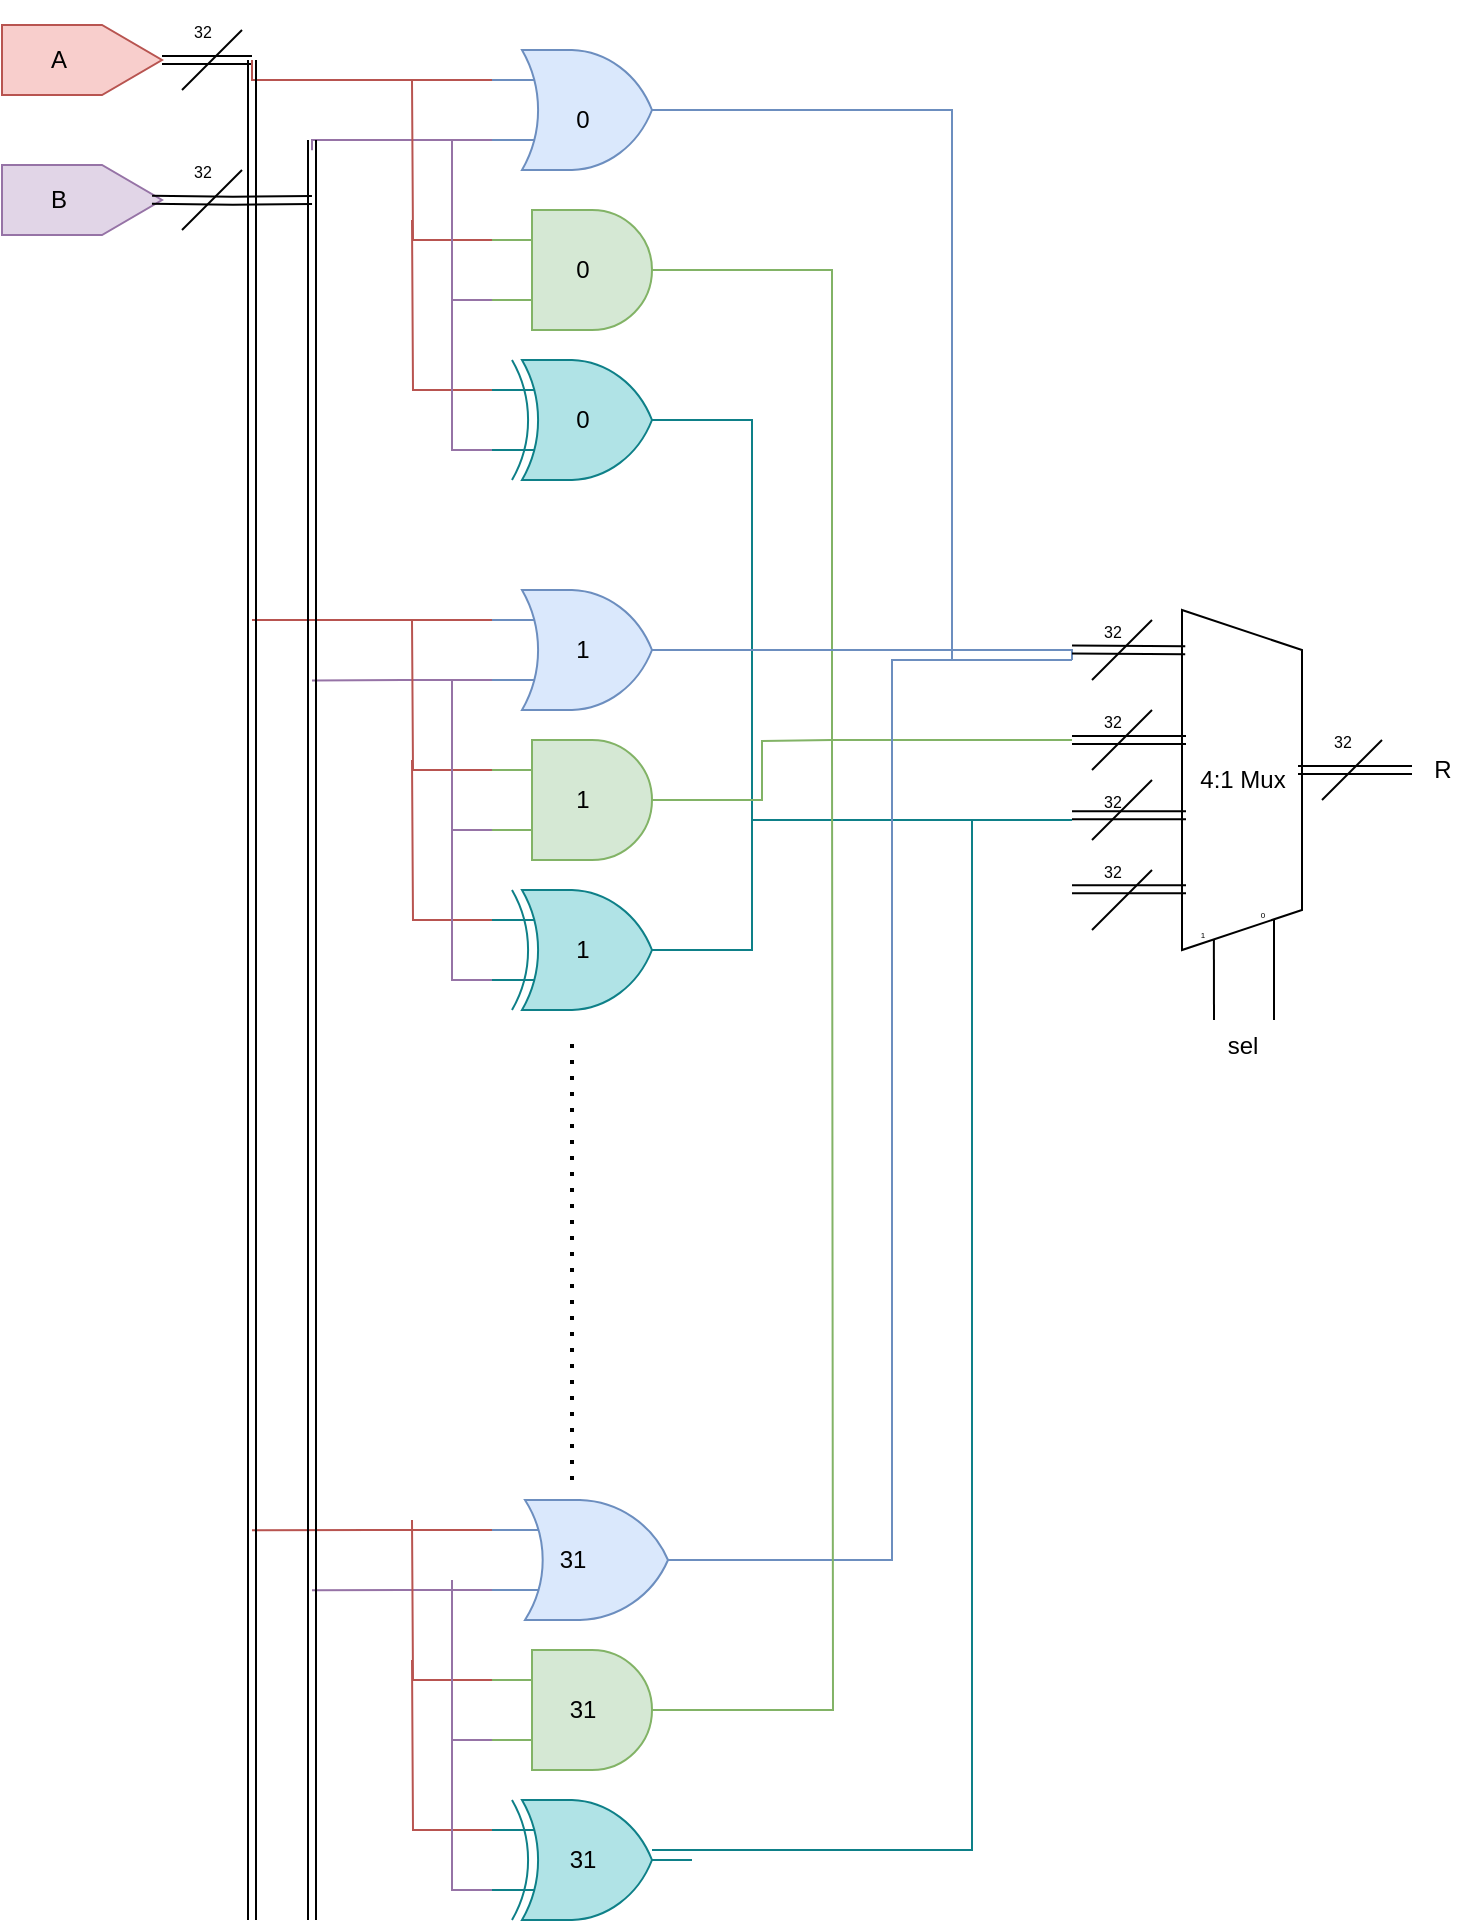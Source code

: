 <mxfile version="24.7.5">
  <diagram name="Page-1" id="Qlh_XA0-KrwhdjCGiX6F">
    <mxGraphModel dx="1760" dy="1090" grid="1" gridSize="10" guides="1" tooltips="1" connect="1" arrows="1" fold="1" page="1" pageScale="1" pageWidth="827" pageHeight="1169" math="0" shadow="0">
      <root>
        <mxCell id="0" />
        <mxCell id="1" parent="0" />
        <mxCell id="NyMUniim3CBgUQEtmCb4-32" style="edgeStyle=orthogonalEdgeStyle;rounded=0;orthogonalLoop=1;jettySize=auto;html=1;exitX=0.5;exitY=1;exitDx=0;exitDy=0;shape=link;" edge="1" parent="1" source="NyMUniim3CBgUQEtmCb4-2">
          <mxGeometry relative="1" as="geometry">
            <mxPoint x="400" y="110" as="targetPoint" />
          </mxGeometry>
        </mxCell>
        <mxCell id="NyMUniim3CBgUQEtmCb4-2" value="" style="shape=offPageConnector;whiteSpace=wrap;html=1;rotation=-90;fillColor=#f8cecc;strokeColor=#b85450;" vertex="1" parent="1">
          <mxGeometry x="297.5" y="70" width="35" height="80" as="geometry" />
        </mxCell>
        <mxCell id="NyMUniim3CBgUQEtmCb4-4" value="A" style="text;html=1;align=center;verticalAlign=middle;resizable=0;points=[];autosize=1;strokeColor=none;fillColor=none;" vertex="1" parent="1">
          <mxGeometry x="287.5" y="95" width="30" height="30" as="geometry" />
        </mxCell>
        <mxCell id="NyMUniim3CBgUQEtmCb4-5" value="" style="shape=offPageConnector;whiteSpace=wrap;html=1;rotation=-90;fillColor=#e1d5e7;strokeColor=#9673a6;" vertex="1" parent="1">
          <mxGeometry x="297.5" y="140" width="35" height="80" as="geometry" />
        </mxCell>
        <mxCell id="NyMUniim3CBgUQEtmCb4-6" value="B" style="text;html=1;align=center;verticalAlign=middle;resizable=0;points=[];autosize=1;strokeColor=none;fillColor=none;" vertex="1" parent="1">
          <mxGeometry x="287.5" y="165" width="30" height="30" as="geometry" />
        </mxCell>
        <mxCell id="NyMUniim3CBgUQEtmCb4-35" style="edgeStyle=orthogonalEdgeStyle;rounded=0;orthogonalLoop=1;jettySize=auto;html=1;exitX=0;exitY=0.25;exitDx=0;exitDy=0;exitPerimeter=0;endArrow=none;endFill=0;fillColor=#f8cecc;strokeColor=#b85450;" edge="1" parent="1" source="NyMUniim3CBgUQEtmCb4-7">
          <mxGeometry relative="1" as="geometry">
            <mxPoint x="400" y="110" as="targetPoint" />
            <Array as="points">
              <mxPoint x="400" y="120" />
            </Array>
          </mxGeometry>
        </mxCell>
        <mxCell id="NyMUniim3CBgUQEtmCb4-36" style="edgeStyle=orthogonalEdgeStyle;rounded=0;orthogonalLoop=1;jettySize=auto;html=1;exitX=0;exitY=0.75;exitDx=0;exitDy=0;exitPerimeter=0;endArrow=none;endFill=0;fillColor=#e1d5e7;strokeColor=#9673a6;" edge="1" parent="1" source="NyMUniim3CBgUQEtmCb4-7">
          <mxGeometry relative="1" as="geometry">
            <mxPoint x="430" y="155.182" as="targetPoint" />
            <Array as="points">
              <mxPoint x="430" y="150" />
            </Array>
          </mxGeometry>
        </mxCell>
        <mxCell id="NyMUniim3CBgUQEtmCb4-65" style="edgeStyle=orthogonalEdgeStyle;rounded=0;orthogonalLoop=1;jettySize=auto;html=1;exitX=1;exitY=0.5;exitDx=0;exitDy=0;exitPerimeter=0;fillColor=#dae8fc;strokeColor=#6c8ebf;endArrow=none;endFill=0;" edge="1" parent="1" source="NyMUniim3CBgUQEtmCb4-7">
          <mxGeometry relative="1" as="geometry">
            <mxPoint x="810" y="410" as="targetPoint" />
            <Array as="points">
              <mxPoint x="750" y="135" />
              <mxPoint x="750" y="410" />
            </Array>
          </mxGeometry>
        </mxCell>
        <mxCell id="NyMUniim3CBgUQEtmCb4-7" value="" style="verticalLabelPosition=bottom;shadow=0;dashed=0;align=center;html=1;verticalAlign=top;shape=mxgraph.electrical.logic_gates.logic_gate;operation=or;fillColor=#dae8fc;strokeColor=#6c8ebf;" vertex="1" parent="1">
          <mxGeometry x="520" y="105" width="100" height="60" as="geometry" />
        </mxCell>
        <mxCell id="NyMUniim3CBgUQEtmCb4-47" style="edgeStyle=orthogonalEdgeStyle;rounded=0;orthogonalLoop=1;jettySize=auto;html=1;exitX=0;exitY=0.25;exitDx=0;exitDy=0;exitPerimeter=0;endArrow=none;endFill=0;fillColor=#f8cecc;strokeColor=#b85450;" edge="1" parent="1" source="NyMUniim3CBgUQEtmCb4-11">
          <mxGeometry relative="1" as="geometry">
            <mxPoint x="480" y="120" as="targetPoint" />
          </mxGeometry>
        </mxCell>
        <mxCell id="NyMUniim3CBgUQEtmCb4-50" style="edgeStyle=orthogonalEdgeStyle;rounded=0;orthogonalLoop=1;jettySize=auto;html=1;exitX=0;exitY=0.75;exitDx=0;exitDy=0;exitPerimeter=0;endArrow=none;endFill=0;fillColor=#e1d5e7;strokeColor=#9673a6;" edge="1" parent="1" source="NyMUniim3CBgUQEtmCb4-11">
          <mxGeometry relative="1" as="geometry">
            <mxPoint x="500" y="150" as="targetPoint" />
          </mxGeometry>
        </mxCell>
        <mxCell id="NyMUniim3CBgUQEtmCb4-78" style="edgeStyle=orthogonalEdgeStyle;rounded=0;orthogonalLoop=1;jettySize=auto;html=1;endArrow=none;endFill=0;fillColor=#d5e8d4;strokeColor=#82b366;" edge="1" parent="1" source="NyMUniim3CBgUQEtmCb4-11">
          <mxGeometry relative="1" as="geometry">
            <mxPoint x="810" y="450" as="targetPoint" />
            <Array as="points">
              <mxPoint x="690" y="215" />
              <mxPoint x="690" y="450" />
            </Array>
          </mxGeometry>
        </mxCell>
        <mxCell id="NyMUniim3CBgUQEtmCb4-11" value="" style="verticalLabelPosition=bottom;shadow=0;dashed=0;align=center;html=1;verticalAlign=top;shape=mxgraph.electrical.logic_gates.logic_gate;operation=and;fillColor=#d5e8d4;strokeColor=#82b366;" vertex="1" parent="1">
          <mxGeometry x="520" y="185" width="100" height="60" as="geometry" />
        </mxCell>
        <mxCell id="NyMUniim3CBgUQEtmCb4-49" style="edgeStyle=orthogonalEdgeStyle;rounded=0;orthogonalLoop=1;jettySize=auto;html=1;exitX=0;exitY=0.25;exitDx=0;exitDy=0;exitPerimeter=0;endArrow=none;endFill=0;fillColor=#f8cecc;strokeColor=#b85450;" edge="1" parent="1" source="NyMUniim3CBgUQEtmCb4-13">
          <mxGeometry relative="1" as="geometry">
            <mxPoint x="480" y="190.0" as="targetPoint" />
          </mxGeometry>
        </mxCell>
        <mxCell id="NyMUniim3CBgUQEtmCb4-51" style="edgeStyle=orthogonalEdgeStyle;rounded=0;orthogonalLoop=1;jettySize=auto;html=1;exitX=0;exitY=0.75;exitDx=0;exitDy=0;exitPerimeter=0;endArrow=none;endFill=0;fillColor=#e1d5e7;strokeColor=#9673a6;" edge="1" parent="1" source="NyMUniim3CBgUQEtmCb4-13">
          <mxGeometry relative="1" as="geometry">
            <mxPoint x="500" y="220" as="targetPoint" />
          </mxGeometry>
        </mxCell>
        <mxCell id="NyMUniim3CBgUQEtmCb4-74" style="edgeStyle=orthogonalEdgeStyle;rounded=0;orthogonalLoop=1;jettySize=auto;html=1;fillColor=#b0e3e6;strokeColor=#0e8088;endArrow=none;endFill=0;" edge="1" parent="1" source="NyMUniim3CBgUQEtmCb4-13">
          <mxGeometry relative="1" as="geometry">
            <mxPoint x="810" y="490" as="targetPoint" />
            <Array as="points">
              <mxPoint x="650" y="290" />
              <mxPoint x="650" y="490" />
            </Array>
          </mxGeometry>
        </mxCell>
        <mxCell id="NyMUniim3CBgUQEtmCb4-13" value="" style="verticalLabelPosition=bottom;shadow=0;dashed=0;align=center;html=1;verticalAlign=top;shape=mxgraph.electrical.logic_gates.logic_gate;operation=xor;fillColor=#b0e3e6;strokeColor=#0e8088;" vertex="1" parent="1">
          <mxGeometry x="520" y="260" width="100" height="60" as="geometry" />
        </mxCell>
        <mxCell id="NyMUniim3CBgUQEtmCb4-41" style="edgeStyle=orthogonalEdgeStyle;rounded=0;orthogonalLoop=1;jettySize=auto;html=1;exitX=0;exitY=0.25;exitDx=0;exitDy=0;exitPerimeter=0;endArrow=none;endFill=0;fillColor=#f8cecc;strokeColor=#b85450;" edge="1" parent="1" source="NyMUniim3CBgUQEtmCb4-14">
          <mxGeometry relative="1" as="geometry">
            <mxPoint x="400" y="390" as="targetPoint" />
          </mxGeometry>
        </mxCell>
        <mxCell id="NyMUniim3CBgUQEtmCb4-42" style="edgeStyle=orthogonalEdgeStyle;rounded=0;orthogonalLoop=1;jettySize=auto;html=1;exitX=0;exitY=0.75;exitDx=0;exitDy=0;exitPerimeter=0;endArrow=none;endFill=0;fillColor=#e1d5e7;strokeColor=#9673a6;" edge="1" parent="1" source="NyMUniim3CBgUQEtmCb4-14">
          <mxGeometry relative="1" as="geometry">
            <mxPoint x="430" y="420.286" as="targetPoint" />
          </mxGeometry>
        </mxCell>
        <mxCell id="NyMUniim3CBgUQEtmCb4-66" style="edgeStyle=orthogonalEdgeStyle;rounded=0;orthogonalLoop=1;jettySize=auto;html=1;exitX=1;exitY=0.5;exitDx=0;exitDy=0;exitPerimeter=0;fillColor=#dae8fc;strokeColor=#6c8ebf;endArrow=none;endFill=0;" edge="1" parent="1" source="NyMUniim3CBgUQEtmCb4-14">
          <mxGeometry relative="1" as="geometry">
            <mxPoint x="810" y="410" as="targetPoint" />
            <Array as="points">
              <mxPoint x="810" y="405" />
            </Array>
          </mxGeometry>
        </mxCell>
        <mxCell id="NyMUniim3CBgUQEtmCb4-14" value="" style="verticalLabelPosition=bottom;shadow=0;dashed=0;align=center;html=1;verticalAlign=top;shape=mxgraph.electrical.logic_gates.logic_gate;operation=or;fillColor=#dae8fc;strokeColor=#6c8ebf;" vertex="1" parent="1">
          <mxGeometry x="520" y="375" width="100" height="60" as="geometry" />
        </mxCell>
        <mxCell id="NyMUniim3CBgUQEtmCb4-43" style="edgeStyle=orthogonalEdgeStyle;rounded=0;orthogonalLoop=1;jettySize=auto;html=1;exitX=0;exitY=0.25;exitDx=0;exitDy=0;exitPerimeter=0;endArrow=none;endFill=0;fillColor=#f8cecc;strokeColor=#b85450;" edge="1" parent="1" source="NyMUniim3CBgUQEtmCb4-15">
          <mxGeometry relative="1" as="geometry">
            <mxPoint x="480" y="390" as="targetPoint" />
          </mxGeometry>
        </mxCell>
        <mxCell id="NyMUniim3CBgUQEtmCb4-45" style="edgeStyle=orthogonalEdgeStyle;rounded=0;orthogonalLoop=1;jettySize=auto;html=1;exitX=0;exitY=0.75;exitDx=0;exitDy=0;exitPerimeter=0;endArrow=none;endFill=0;fillColor=#e1d5e7;strokeColor=#9673a6;" edge="1" parent="1" source="NyMUniim3CBgUQEtmCb4-15">
          <mxGeometry relative="1" as="geometry">
            <mxPoint x="500.0" y="420" as="targetPoint" />
          </mxGeometry>
        </mxCell>
        <mxCell id="NyMUniim3CBgUQEtmCb4-79" style="edgeStyle=orthogonalEdgeStyle;rounded=0;orthogonalLoop=1;jettySize=auto;html=1;exitX=1;exitY=0.5;exitDx=0;exitDy=0;exitPerimeter=0;endArrow=none;endFill=0;fillColor=#d5e8d4;strokeColor=#82b366;" edge="1" parent="1" source="NyMUniim3CBgUQEtmCb4-15">
          <mxGeometry relative="1" as="geometry">
            <mxPoint x="690.0" y="450" as="targetPoint" />
          </mxGeometry>
        </mxCell>
        <mxCell id="NyMUniim3CBgUQEtmCb4-15" value="" style="verticalLabelPosition=bottom;shadow=0;dashed=0;align=center;html=1;verticalAlign=top;shape=mxgraph.electrical.logic_gates.logic_gate;operation=and;fillColor=#d5e8d4;strokeColor=#82b366;" vertex="1" parent="1">
          <mxGeometry x="520" y="450" width="100" height="60" as="geometry" />
        </mxCell>
        <mxCell id="NyMUniim3CBgUQEtmCb4-44" style="edgeStyle=orthogonalEdgeStyle;rounded=0;orthogonalLoop=1;jettySize=auto;html=1;exitX=0;exitY=0.25;exitDx=0;exitDy=0;exitPerimeter=0;endArrow=none;endFill=0;fillColor=#f8cecc;strokeColor=#b85450;" edge="1" parent="1" source="NyMUniim3CBgUQEtmCb4-16">
          <mxGeometry relative="1" as="geometry">
            <mxPoint x="480" y="460" as="targetPoint" />
          </mxGeometry>
        </mxCell>
        <mxCell id="NyMUniim3CBgUQEtmCb4-46" style="edgeStyle=orthogonalEdgeStyle;rounded=0;orthogonalLoop=1;jettySize=auto;html=1;exitX=0;exitY=0.75;exitDx=0;exitDy=0;exitPerimeter=0;endArrow=none;endFill=0;fillColor=#e1d5e7;strokeColor=#9673a6;" edge="1" parent="1" source="NyMUniim3CBgUQEtmCb4-16">
          <mxGeometry relative="1" as="geometry">
            <mxPoint x="500.0" y="490" as="targetPoint" />
          </mxGeometry>
        </mxCell>
        <mxCell id="NyMUniim3CBgUQEtmCb4-76" style="edgeStyle=orthogonalEdgeStyle;rounded=0;orthogonalLoop=1;jettySize=auto;html=1;fillColor=#b0e3e6;strokeColor=#0e8088;endArrow=none;endFill=0;" edge="1" parent="1" source="NyMUniim3CBgUQEtmCb4-16">
          <mxGeometry relative="1" as="geometry">
            <mxPoint x="810" y="490" as="targetPoint" />
            <Array as="points">
              <mxPoint x="650" y="555" />
              <mxPoint x="650" y="490" />
            </Array>
          </mxGeometry>
        </mxCell>
        <mxCell id="NyMUniim3CBgUQEtmCb4-16" value="" style="verticalLabelPosition=bottom;shadow=0;dashed=0;align=center;html=1;verticalAlign=top;shape=mxgraph.electrical.logic_gates.logic_gate;operation=xor;fillColor=#b0e3e6;strokeColor=#0e8088;" vertex="1" parent="1">
          <mxGeometry x="520" y="525" width="100" height="60" as="geometry" />
        </mxCell>
        <mxCell id="NyMUniim3CBgUQEtmCb4-52" style="edgeStyle=orthogonalEdgeStyle;rounded=0;orthogonalLoop=1;jettySize=auto;html=1;exitX=0;exitY=0.25;exitDx=0;exitDy=0;exitPerimeter=0;endArrow=none;endFill=0;fillColor=#f8cecc;strokeColor=#b85450;" edge="1" parent="1" source="NyMUniim3CBgUQEtmCb4-17">
          <mxGeometry relative="1" as="geometry">
            <mxPoint x="400" y="845.083" as="targetPoint" />
          </mxGeometry>
        </mxCell>
        <mxCell id="NyMUniim3CBgUQEtmCb4-53" style="edgeStyle=orthogonalEdgeStyle;rounded=0;orthogonalLoop=1;jettySize=auto;html=1;exitX=0;exitY=0.75;exitDx=0;exitDy=0;exitPerimeter=0;endArrow=none;endFill=0;fillColor=#e1d5e7;strokeColor=#9673a6;" edge="1" parent="1" source="NyMUniim3CBgUQEtmCb4-17">
          <mxGeometry relative="1" as="geometry">
            <mxPoint x="430" y="875.083" as="targetPoint" />
          </mxGeometry>
        </mxCell>
        <mxCell id="NyMUniim3CBgUQEtmCb4-67" style="edgeStyle=orthogonalEdgeStyle;rounded=0;orthogonalLoop=1;jettySize=auto;html=1;fillColor=#dae8fc;strokeColor=#6c8ebf;endArrow=none;endFill=0;" edge="1" parent="1">
          <mxGeometry relative="1" as="geometry">
            <mxPoint x="760" y="410" as="targetPoint" />
            <mxPoint x="640" y="859.974" as="sourcePoint" />
            <Array as="points">
              <mxPoint x="720" y="860" />
              <mxPoint x="720" y="410" />
            </Array>
          </mxGeometry>
        </mxCell>
        <mxCell id="NyMUniim3CBgUQEtmCb4-77" style="edgeStyle=orthogonalEdgeStyle;rounded=0;orthogonalLoop=1;jettySize=auto;html=1;exitX=1;exitY=0.5;exitDx=0;exitDy=0;exitPerimeter=0;fillColor=#dae8fc;strokeColor=#6c8ebf;endArrow=none;endFill=0;" edge="1" parent="1" source="NyMUniim3CBgUQEtmCb4-17">
          <mxGeometry relative="1" as="geometry">
            <mxPoint x="650.0" y="859.778" as="targetPoint" />
          </mxGeometry>
        </mxCell>
        <mxCell id="NyMUniim3CBgUQEtmCb4-17" value="" style="verticalLabelPosition=bottom;shadow=0;dashed=0;align=center;html=1;verticalAlign=top;shape=mxgraph.electrical.logic_gates.logic_gate;operation=or;fillColor=#dae8fc;strokeColor=#6c8ebf;" vertex="1" parent="1">
          <mxGeometry x="520" y="830" width="110" height="60" as="geometry" />
        </mxCell>
        <mxCell id="NyMUniim3CBgUQEtmCb4-54" style="edgeStyle=orthogonalEdgeStyle;rounded=0;orthogonalLoop=1;jettySize=auto;html=1;exitX=0;exitY=0.25;exitDx=0;exitDy=0;exitPerimeter=0;endArrow=none;endFill=0;fillColor=#f8cecc;strokeColor=#b85450;" edge="1" parent="1" source="NyMUniim3CBgUQEtmCb4-18">
          <mxGeometry relative="1" as="geometry">
            <mxPoint x="480" y="840" as="targetPoint" />
          </mxGeometry>
        </mxCell>
        <mxCell id="NyMUniim3CBgUQEtmCb4-56" style="edgeStyle=orthogonalEdgeStyle;rounded=0;orthogonalLoop=1;jettySize=auto;html=1;exitX=0;exitY=0.75;exitDx=0;exitDy=0;exitPerimeter=0;endArrow=none;endFill=0;fillColor=#e1d5e7;strokeColor=#9673a6;" edge="1" parent="1" source="NyMUniim3CBgUQEtmCb4-18">
          <mxGeometry relative="1" as="geometry">
            <mxPoint x="500.0" y="870" as="targetPoint" />
          </mxGeometry>
        </mxCell>
        <mxCell id="NyMUniim3CBgUQEtmCb4-80" style="edgeStyle=orthogonalEdgeStyle;rounded=0;orthogonalLoop=1;jettySize=auto;html=1;endArrow=none;endFill=0;fillColor=#d5e8d4;strokeColor=#82b366;" edge="1" parent="1" source="NyMUniim3CBgUQEtmCb4-18">
          <mxGeometry relative="1" as="geometry">
            <mxPoint x="690.0" y="447.895" as="targetPoint" />
          </mxGeometry>
        </mxCell>
        <mxCell id="NyMUniim3CBgUQEtmCb4-18" value="" style="verticalLabelPosition=bottom;shadow=0;dashed=0;align=center;html=1;verticalAlign=top;shape=mxgraph.electrical.logic_gates.logic_gate;operation=and;fillColor=#d5e8d4;strokeColor=#82b366;" vertex="1" parent="1">
          <mxGeometry x="520" y="905" width="100" height="60" as="geometry" />
        </mxCell>
        <mxCell id="NyMUniim3CBgUQEtmCb4-55" style="edgeStyle=orthogonalEdgeStyle;rounded=0;orthogonalLoop=1;jettySize=auto;html=1;exitX=0;exitY=0.25;exitDx=0;exitDy=0;exitPerimeter=0;endArrow=none;endFill=0;fillColor=#f8cecc;strokeColor=#b85450;" edge="1" parent="1" source="NyMUniim3CBgUQEtmCb4-19">
          <mxGeometry relative="1" as="geometry">
            <mxPoint x="480" y="910" as="targetPoint" />
          </mxGeometry>
        </mxCell>
        <mxCell id="NyMUniim3CBgUQEtmCb4-57" style="edgeStyle=orthogonalEdgeStyle;rounded=0;orthogonalLoop=1;jettySize=auto;html=1;exitX=0;exitY=0.75;exitDx=0;exitDy=0;exitPerimeter=0;endArrow=none;endFill=0;fillColor=#e1d5e7;strokeColor=#9673a6;" edge="1" parent="1" source="NyMUniim3CBgUQEtmCb4-19">
          <mxGeometry relative="1" as="geometry">
            <mxPoint x="500.0" y="940" as="targetPoint" />
          </mxGeometry>
        </mxCell>
        <mxCell id="NyMUniim3CBgUQEtmCb4-71" style="edgeStyle=orthogonalEdgeStyle;rounded=0;orthogonalLoop=1;jettySize=auto;html=1;fillColor=#b0e3e6;strokeColor=#0e8088;endArrow=none;endFill=0;" edge="1" parent="1">
          <mxGeometry relative="1" as="geometry">
            <mxPoint x="810" y="490" as="targetPoint" />
            <mxPoint x="600" y="1005.029" as="sourcePoint" />
            <Array as="points">
              <mxPoint x="760" y="1005" />
              <mxPoint x="760" y="490" />
            </Array>
          </mxGeometry>
        </mxCell>
        <mxCell id="NyMUniim3CBgUQEtmCb4-19" value="" style="verticalLabelPosition=bottom;shadow=0;dashed=0;align=center;html=1;verticalAlign=top;shape=mxgraph.electrical.logic_gates.logic_gate;operation=xor;fillColor=#b0e3e6;strokeColor=#0e8088;" vertex="1" parent="1">
          <mxGeometry x="520" y="980" width="100" height="60" as="geometry" />
        </mxCell>
        <mxCell id="NyMUniim3CBgUQEtmCb4-20" value="" style="endArrow=none;dashed=1;html=1;dashPattern=1 3;strokeWidth=2;rounded=0;" edge="1" parent="1">
          <mxGeometry width="50" height="50" relative="1" as="geometry">
            <mxPoint x="560" y="820" as="sourcePoint" />
            <mxPoint x="560" y="600" as="targetPoint" />
          </mxGeometry>
        </mxCell>
        <mxCell id="NyMUniim3CBgUQEtmCb4-21" value="0" style="text;html=1;align=center;verticalAlign=middle;resizable=0;points=[];autosize=1;strokeColor=none;fillColor=none;" vertex="1" parent="1">
          <mxGeometry x="550" y="125" width="30" height="30" as="geometry" />
        </mxCell>
        <mxCell id="NyMUniim3CBgUQEtmCb4-22" value="0" style="text;html=1;align=center;verticalAlign=middle;resizable=0;points=[];autosize=1;strokeColor=none;fillColor=none;" vertex="1" parent="1">
          <mxGeometry x="550" y="200" width="30" height="30" as="geometry" />
        </mxCell>
        <mxCell id="NyMUniim3CBgUQEtmCb4-23" value="0" style="text;html=1;align=center;verticalAlign=middle;resizable=0;points=[];autosize=1;strokeColor=none;fillColor=none;" vertex="1" parent="1">
          <mxGeometry x="550" y="275" width="30" height="30" as="geometry" />
        </mxCell>
        <mxCell id="NyMUniim3CBgUQEtmCb4-24" value="1" style="text;html=1;align=center;verticalAlign=middle;resizable=0;points=[];autosize=1;strokeColor=none;fillColor=none;" vertex="1" parent="1">
          <mxGeometry x="550" y="390" width="30" height="30" as="geometry" />
        </mxCell>
        <mxCell id="NyMUniim3CBgUQEtmCb4-25" value="1" style="text;html=1;align=center;verticalAlign=middle;resizable=0;points=[];autosize=1;fillColor=none;" vertex="1" parent="1">
          <mxGeometry x="550" y="465" width="30" height="30" as="geometry" />
        </mxCell>
        <mxCell id="NyMUniim3CBgUQEtmCb4-26" value="1" style="text;html=1;align=center;verticalAlign=middle;resizable=0;points=[];autosize=1;strokeColor=none;fillColor=none;" vertex="1" parent="1">
          <mxGeometry x="550" y="540" width="30" height="30" as="geometry" />
        </mxCell>
        <mxCell id="NyMUniim3CBgUQEtmCb4-27" value="31" style="text;html=1;align=center;verticalAlign=middle;resizable=0;points=[];autosize=1;strokeColor=none;fillColor=none;" vertex="1" parent="1">
          <mxGeometry x="540" y="845" width="40" height="30" as="geometry" />
        </mxCell>
        <mxCell id="NyMUniim3CBgUQEtmCb4-28" value="31" style="text;html=1;align=center;verticalAlign=middle;resizable=0;points=[];autosize=1;strokeColor=none;fillColor=none;" vertex="1" parent="1">
          <mxGeometry x="545" y="920" width="40" height="30" as="geometry" />
        </mxCell>
        <mxCell id="NyMUniim3CBgUQEtmCb4-29" value="31" style="text;html=1;align=center;verticalAlign=middle;resizable=0;points=[];autosize=1;strokeColor=none;fillColor=none;" vertex="1" parent="1">
          <mxGeometry x="545" y="995" width="40" height="30" as="geometry" />
        </mxCell>
        <mxCell id="NyMUniim3CBgUQEtmCb4-30" value="" style="endArrow=none;html=1;rounded=0;shape=link;" edge="1" parent="1">
          <mxGeometry width="50" height="50" relative="1" as="geometry">
            <mxPoint x="400" y="1040" as="sourcePoint" />
            <mxPoint x="400" y="110" as="targetPoint" />
          </mxGeometry>
        </mxCell>
        <mxCell id="NyMUniim3CBgUQEtmCb4-33" value="" style="endArrow=none;html=1;rounded=0;shape=link;" edge="1" parent="1">
          <mxGeometry width="50" height="50" relative="1" as="geometry">
            <mxPoint x="430" y="1040" as="sourcePoint" />
            <mxPoint x="430" y="150" as="targetPoint" />
          </mxGeometry>
        </mxCell>
        <mxCell id="NyMUniim3CBgUQEtmCb4-34" style="edgeStyle=orthogonalEdgeStyle;rounded=0;orthogonalLoop=1;jettySize=auto;html=1;exitX=0.5;exitY=1;exitDx=0;exitDy=0;shape=link;" edge="1" parent="1">
          <mxGeometry relative="1" as="geometry">
            <mxPoint x="430" y="180" as="targetPoint" />
            <mxPoint x="350" y="179.87" as="sourcePoint" />
          </mxGeometry>
        </mxCell>
        <mxCell id="NyMUniim3CBgUQEtmCb4-58" value="" style="shape=trapezoid;perimeter=trapezoidPerimeter;whiteSpace=wrap;html=1;fixedSize=1;rotation=90;" vertex="1" parent="1">
          <mxGeometry x="810" y="440" width="170" height="60" as="geometry" />
        </mxCell>
        <mxCell id="NyMUniim3CBgUQEtmCb4-60" value="" style="endArrow=none;html=1;rounded=0;entryX=0.167;entryY=0.973;entryDx=0;entryDy=0;entryPerimeter=0;shape=link;" edge="1" parent="1">
          <mxGeometry width="50" height="50" relative="1" as="geometry">
            <mxPoint x="810" y="404.79" as="sourcePoint" />
            <mxPoint x="866.62" y="405.18" as="targetPoint" />
          </mxGeometry>
        </mxCell>
        <mxCell id="NyMUniim3CBgUQEtmCb4-61" value="" style="endArrow=none;html=1;rounded=0;entryX=0.167;entryY=0.973;entryDx=0;entryDy=0;entryPerimeter=0;shape=link;" edge="1" parent="1">
          <mxGeometry width="50" height="50" relative="1" as="geometry">
            <mxPoint x="810" y="450" as="sourcePoint" />
            <mxPoint x="867" y="450" as="targetPoint" />
          </mxGeometry>
        </mxCell>
        <mxCell id="NyMUniim3CBgUQEtmCb4-62" value="" style="endArrow=none;html=1;rounded=0;entryX=0.167;entryY=0.973;entryDx=0;entryDy=0;entryPerimeter=0;shape=link;" edge="1" parent="1">
          <mxGeometry width="50" height="50" relative="1" as="geometry">
            <mxPoint x="810" y="487.65" as="sourcePoint" />
            <mxPoint x="867" y="487.65" as="targetPoint" />
          </mxGeometry>
        </mxCell>
        <mxCell id="NyMUniim3CBgUQEtmCb4-63" value="" style="endArrow=none;html=1;rounded=0;entryX=0.167;entryY=0.973;entryDx=0;entryDy=0;entryPerimeter=0;shape=link;" edge="1" parent="1">
          <mxGeometry width="50" height="50" relative="1" as="geometry">
            <mxPoint x="810" y="524.65" as="sourcePoint" />
            <mxPoint x="867" y="524.65" as="targetPoint" />
          </mxGeometry>
        </mxCell>
        <mxCell id="NyMUniim3CBgUQEtmCb4-64" value="4:1 Mux" style="text;html=1;align=center;verticalAlign=middle;resizable=0;points=[];autosize=1;strokeColor=none;fillColor=none;" vertex="1" parent="1">
          <mxGeometry x="860" y="455" width="70" height="30" as="geometry" />
        </mxCell>
        <mxCell id="NyMUniim3CBgUQEtmCb4-81" value="" style="endArrow=none;html=1;rounded=0;entryX=0.167;entryY=0.973;entryDx=0;entryDy=0;entryPerimeter=0;shape=link;" edge="1" parent="1">
          <mxGeometry width="50" height="50" relative="1" as="geometry">
            <mxPoint x="923" y="465" as="sourcePoint" />
            <mxPoint x="980" y="465" as="targetPoint" />
          </mxGeometry>
        </mxCell>
        <mxCell id="NyMUniim3CBgUQEtmCb4-82" value="" style="endArrow=none;html=1;rounded=0;" edge="1" parent="1">
          <mxGeometry width="50" height="50" relative="1" as="geometry">
            <mxPoint x="820" y="420" as="sourcePoint" />
            <mxPoint x="850" y="390" as="targetPoint" />
          </mxGeometry>
        </mxCell>
        <mxCell id="NyMUniim3CBgUQEtmCb4-83" value="" style="endArrow=none;html=1;rounded=0;" edge="1" parent="1">
          <mxGeometry width="50" height="50" relative="1" as="geometry">
            <mxPoint x="820" y="465" as="sourcePoint" />
            <mxPoint x="850" y="435" as="targetPoint" />
          </mxGeometry>
        </mxCell>
        <mxCell id="NyMUniim3CBgUQEtmCb4-84" value="" style="endArrow=none;html=1;rounded=0;" edge="1" parent="1">
          <mxGeometry width="50" height="50" relative="1" as="geometry">
            <mxPoint x="820" y="500" as="sourcePoint" />
            <mxPoint x="850" y="470" as="targetPoint" />
          </mxGeometry>
        </mxCell>
        <mxCell id="NyMUniim3CBgUQEtmCb4-85" value="" style="endArrow=none;html=1;rounded=0;" edge="1" parent="1">
          <mxGeometry width="50" height="50" relative="1" as="geometry">
            <mxPoint x="820" y="545" as="sourcePoint" />
            <mxPoint x="850" y="515" as="targetPoint" />
          </mxGeometry>
        </mxCell>
        <mxCell id="NyMUniim3CBgUQEtmCb4-86" value="&lt;font style=&quot;font-size: 8px;&quot;&gt;32&lt;/font&gt;" style="text;html=1;align=center;verticalAlign=middle;resizable=0;points=[];autosize=1;strokeColor=none;fillColor=none;" vertex="1" parent="1">
          <mxGeometry x="815" y="380" width="30" height="30" as="geometry" />
        </mxCell>
        <mxCell id="NyMUniim3CBgUQEtmCb4-88" value="&lt;font style=&quot;font-size: 8px;&quot;&gt;32&lt;/font&gt;" style="text;html=1;align=center;verticalAlign=middle;resizable=0;points=[];autosize=1;strokeColor=none;fillColor=none;" vertex="1" parent="1">
          <mxGeometry x="815" y="425" width="30" height="30" as="geometry" />
        </mxCell>
        <mxCell id="NyMUniim3CBgUQEtmCb4-89" value="&lt;font style=&quot;font-size: 8px;&quot;&gt;32&lt;/font&gt;" style="text;html=1;align=center;verticalAlign=middle;resizable=0;points=[];autosize=1;strokeColor=none;fillColor=none;" vertex="1" parent="1">
          <mxGeometry x="815" y="465" width="30" height="30" as="geometry" />
        </mxCell>
        <mxCell id="NyMUniim3CBgUQEtmCb4-90" value="&lt;font style=&quot;font-size: 8px;&quot;&gt;32&lt;/font&gt;" style="text;html=1;align=center;verticalAlign=middle;resizable=0;points=[];autosize=1;strokeColor=none;fillColor=none;" vertex="1" parent="1">
          <mxGeometry x="815" y="500" width="30" height="30" as="geometry" />
        </mxCell>
        <mxCell id="NyMUniim3CBgUQEtmCb4-91" value="" style="endArrow=none;html=1;rounded=0;" edge="1" parent="1">
          <mxGeometry width="50" height="50" relative="1" as="geometry">
            <mxPoint x="935" y="480" as="sourcePoint" />
            <mxPoint x="965" y="450" as="targetPoint" />
          </mxGeometry>
        </mxCell>
        <mxCell id="NyMUniim3CBgUQEtmCb4-92" value="&lt;font style=&quot;font-size: 8px;&quot;&gt;32&lt;/font&gt;" style="text;html=1;align=center;verticalAlign=middle;resizable=0;points=[];autosize=1;strokeColor=none;fillColor=none;" vertex="1" parent="1">
          <mxGeometry x="930" y="435" width="30" height="30" as="geometry" />
        </mxCell>
        <mxCell id="NyMUniim3CBgUQEtmCb4-93" value="" style="endArrow=none;html=1;rounded=0;" edge="1" parent="1">
          <mxGeometry width="50" height="50" relative="1" as="geometry">
            <mxPoint x="365" y="125" as="sourcePoint" />
            <mxPoint x="395" y="95" as="targetPoint" />
          </mxGeometry>
        </mxCell>
        <mxCell id="NyMUniim3CBgUQEtmCb4-94" value="&lt;font style=&quot;font-size: 8px;&quot;&gt;32&lt;/font&gt;" style="text;html=1;align=center;verticalAlign=middle;resizable=0;points=[];autosize=1;strokeColor=none;fillColor=none;" vertex="1" parent="1">
          <mxGeometry x="360" y="80" width="30" height="30" as="geometry" />
        </mxCell>
        <mxCell id="NyMUniim3CBgUQEtmCb4-95" value="" style="endArrow=none;html=1;rounded=0;" edge="1" parent="1">
          <mxGeometry width="50" height="50" relative="1" as="geometry">
            <mxPoint x="365" y="195" as="sourcePoint" />
            <mxPoint x="395" y="165" as="targetPoint" />
          </mxGeometry>
        </mxCell>
        <mxCell id="NyMUniim3CBgUQEtmCb4-96" value="&lt;font style=&quot;font-size: 8px;&quot;&gt;32&lt;/font&gt;" style="text;html=1;align=center;verticalAlign=middle;resizable=0;points=[];autosize=1;strokeColor=none;fillColor=none;" vertex="1" parent="1">
          <mxGeometry x="360" y="150" width="30" height="30" as="geometry" />
        </mxCell>
        <mxCell id="NyMUniim3CBgUQEtmCb4-97" value="" style="endArrow=none;html=1;rounded=0;entryX=1;entryY=0.75;entryDx=0;entryDy=0;" edge="1" parent="1" target="NyMUniim3CBgUQEtmCb4-58">
          <mxGeometry width="50" height="50" relative="1" as="geometry">
            <mxPoint x="881" y="590" as="sourcePoint" />
            <mxPoint x="920" y="540" as="targetPoint" />
          </mxGeometry>
        </mxCell>
        <mxCell id="NyMUniim3CBgUQEtmCb4-98" value="" style="endArrow=none;html=1;rounded=0;entryX=1;entryY=0.75;entryDx=0;entryDy=0;" edge="1" parent="1">
          <mxGeometry width="50" height="50" relative="1" as="geometry">
            <mxPoint x="911" y="590" as="sourcePoint" />
            <mxPoint x="911" y="540" as="targetPoint" />
          </mxGeometry>
        </mxCell>
        <mxCell id="NyMUniim3CBgUQEtmCb4-99" value="sel" style="text;html=1;align=center;verticalAlign=middle;resizable=0;points=[];autosize=1;strokeColor=none;fillColor=none;" vertex="1" parent="1">
          <mxGeometry x="875" y="588" width="40" height="30" as="geometry" />
        </mxCell>
        <mxCell id="NyMUniim3CBgUQEtmCb4-100" value="&lt;font style=&quot;font-size: 4px;&quot;&gt;1&lt;/font&gt;" style="text;html=1;align=center;verticalAlign=middle;resizable=0;points=[];autosize=1;strokeColor=none;fillColor=none;" vertex="1" parent="1">
          <mxGeometry x="860" y="530" width="30" height="30" as="geometry" />
        </mxCell>
        <mxCell id="NyMUniim3CBgUQEtmCb4-101" value="&lt;font style=&quot;font-size: 4px;&quot;&gt;0&lt;/font&gt;" style="text;html=1;align=center;verticalAlign=middle;resizable=0;points=[];autosize=1;strokeColor=none;fillColor=none;" vertex="1" parent="1">
          <mxGeometry x="890" y="520" width="30" height="30" as="geometry" />
        </mxCell>
        <mxCell id="NyMUniim3CBgUQEtmCb4-102" value="R" style="text;html=1;align=center;verticalAlign=middle;resizable=0;points=[];autosize=1;strokeColor=none;fillColor=none;" vertex="1" parent="1">
          <mxGeometry x="980" y="450" width="30" height="30" as="geometry" />
        </mxCell>
      </root>
    </mxGraphModel>
  </diagram>
</mxfile>
